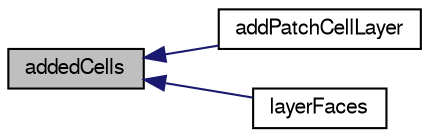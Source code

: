 digraph "addedCells"
{
  bgcolor="transparent";
  edge [fontname="FreeSans",fontsize="10",labelfontname="FreeSans",labelfontsize="10"];
  node [fontname="FreeSans",fontsize="10",shape=record];
  rankdir="LR";
  Node1642 [label="addedCells",height=0.2,width=0.4,color="black", fillcolor="grey75", style="filled", fontcolor="black"];
  Node1642 -> Node1643 [dir="back",color="midnightblue",fontsize="10",style="solid",fontname="FreeSans"];
  Node1643 [label="addPatchCellLayer",height=0.2,width=0.4,color="black",URL="$a21626.html#ac5bd837d0080914895769377799c4291",tooltip="Construct from mesh. "];
  Node1642 -> Node1644 [dir="back",color="midnightblue",fontsize="10",style="solid",fontname="FreeSans"];
  Node1644 [label="layerFaces",height=0.2,width=0.4,color="black",URL="$a21626.html#a4147fa4decf366efcfb0bee5c2a9badc",tooltip="Layer faces per patch face. See above. "];
}
